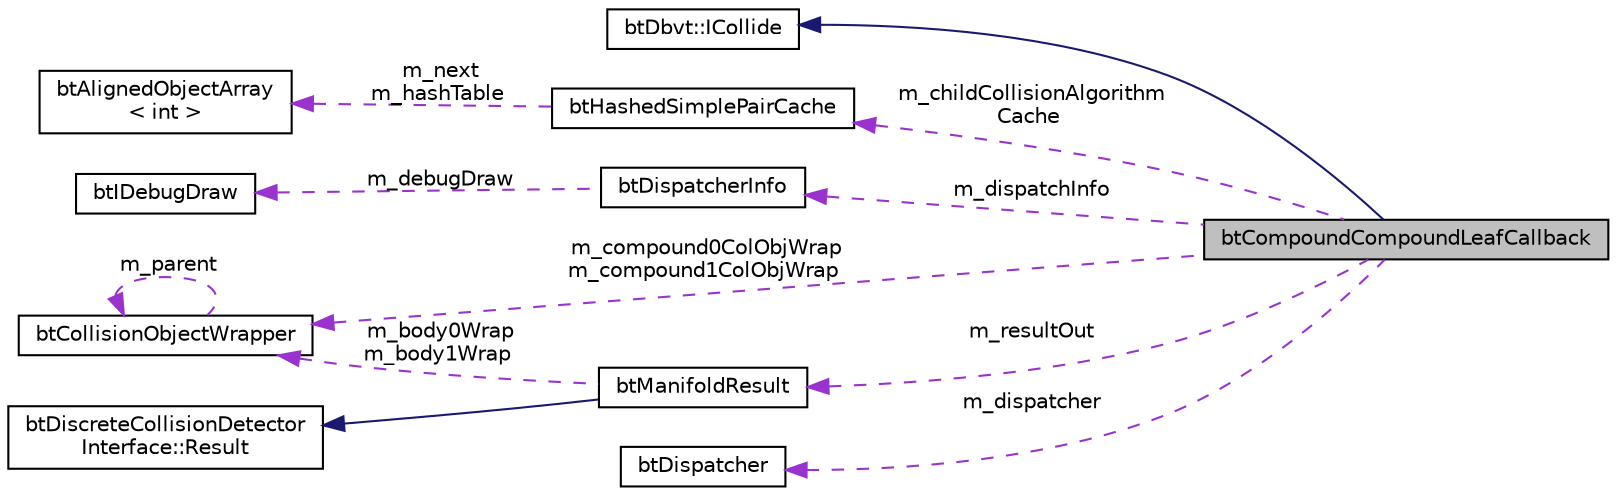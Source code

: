 digraph "btCompoundCompoundLeafCallback"
{
  edge [fontname="Helvetica",fontsize="10",labelfontname="Helvetica",labelfontsize="10"];
  node [fontname="Helvetica",fontsize="10",shape=record];
  rankdir="LR";
  Node1 [label="btCompoundCompoundLeafCallback",height=0.2,width=0.4,color="black", fillcolor="grey75", style="filled", fontcolor="black"];
  Node2 -> Node1 [dir="back",color="midnightblue",fontsize="10",style="solid",fontname="Helvetica"];
  Node2 [label="btDbvt::ICollide",height=0.2,width=0.4,color="black", fillcolor="white", style="filled",URL="$structbt_dbvt_1_1_i_collide.html"];
  Node3 -> Node1 [dir="back",color="darkorchid3",fontsize="10",style="dashed",label=" m_childCollisionAlgorithm\lCache" ,fontname="Helvetica"];
  Node3 [label="btHashedSimplePairCache",height=0.2,width=0.4,color="black", fillcolor="white", style="filled",URL="$classbt_hashed_simple_pair_cache.html"];
  Node4 -> Node3 [dir="back",color="darkorchid3",fontsize="10",style="dashed",label=" m_next\nm_hashTable" ,fontname="Helvetica"];
  Node4 [label="btAlignedObjectArray\l\< int \>",height=0.2,width=0.4,color="black", fillcolor="white", style="filled",URL="$classbt_aligned_object_array.html"];
  Node5 -> Node1 [dir="back",color="darkorchid3",fontsize="10",style="dashed",label=" m_dispatchInfo" ,fontname="Helvetica"];
  Node5 [label="btDispatcherInfo",height=0.2,width=0.4,color="black", fillcolor="white", style="filled",URL="$structbt_dispatcher_info.html"];
  Node6 -> Node5 [dir="back",color="darkorchid3",fontsize="10",style="dashed",label=" m_debugDraw" ,fontname="Helvetica"];
  Node6 [label="btIDebugDraw",height=0.2,width=0.4,color="black", fillcolor="white", style="filled",URL="$classbt_i_debug_draw.html"];
  Node7 -> Node1 [dir="back",color="darkorchid3",fontsize="10",style="dashed",label=" m_compound0ColObjWrap\nm_compound1ColObjWrap" ,fontname="Helvetica"];
  Node7 [label="btCollisionObjectWrapper",height=0.2,width=0.4,color="black", fillcolor="white", style="filled",URL="$structbt_collision_object_wrapper.html"];
  Node7 -> Node7 [dir="back",color="darkorchid3",fontsize="10",style="dashed",label=" m_parent" ,fontname="Helvetica"];
  Node8 -> Node1 [dir="back",color="darkorchid3",fontsize="10",style="dashed",label=" m_resultOut" ,fontname="Helvetica"];
  Node8 [label="btManifoldResult",height=0.2,width=0.4,color="black", fillcolor="white", style="filled",URL="$classbt_manifold_result.html",tooltip="btManifoldResult is a helper class to manage contact results. "];
  Node9 -> Node8 [dir="back",color="midnightblue",fontsize="10",style="solid",fontname="Helvetica"];
  Node9 [label="btDiscreteCollisionDetector\lInterface::Result",height=0.2,width=0.4,color="black", fillcolor="white", style="filled",URL="$structbt_discrete_collision_detector_interface_1_1_result.html"];
  Node7 -> Node8 [dir="back",color="darkorchid3",fontsize="10",style="dashed",label=" m_body0Wrap\nm_body1Wrap" ,fontname="Helvetica"];
  Node10 -> Node1 [dir="back",color="darkorchid3",fontsize="10",style="dashed",label=" m_dispatcher" ,fontname="Helvetica"];
  Node10 [label="btDispatcher",height=0.2,width=0.4,color="black", fillcolor="white", style="filled",URL="$classbt_dispatcher.html"];
}
